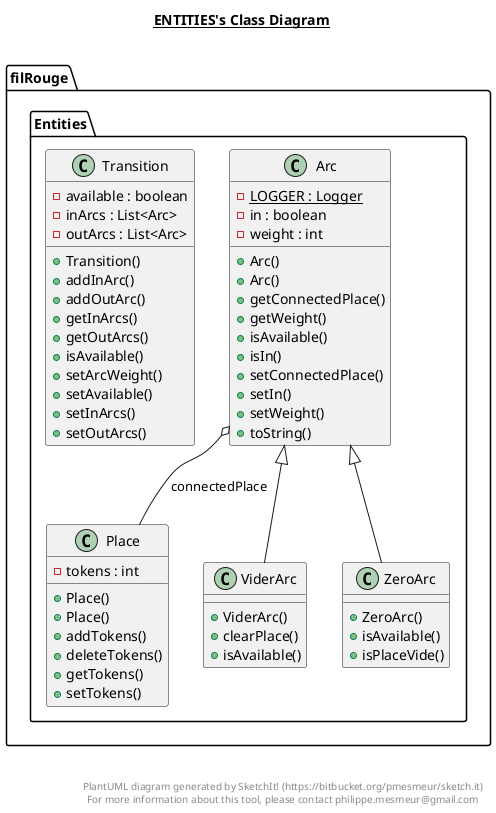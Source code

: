 @startuml

title __ENTITIES's Class Diagram__\n

  namespace filRouge.Entities {
    class filRouge.Entities.Arc {
        {static} - LOGGER : Logger
        - in : boolean
        - weight : int
        + Arc()
        + Arc()
        + getConnectedPlace()
        + getWeight()
        + isAvailable()
        + isIn()
        + setConnectedPlace()
        + setIn()
        + setWeight()
        + toString()
    }
  }
  

  namespace filRouge.Entities {
    class filRouge.Entities.Place {
        - tokens : int
        + Place()
        + Place()
        + addTokens()
        + deleteTokens()
        + getTokens()
        + setTokens()
    }
  }
  

  namespace filRouge.Entities {
    class filRouge.Entities.Transition {
        - available : boolean
        - inArcs : List<Arc>
        - outArcs : List<Arc>
        + Transition()
        + addInArc()
        + addOutArc()
        + getInArcs()
        + getOutArcs()
        + isAvailable()
        + setArcWeight()
        + setAvailable()
        + setInArcs()
        + setOutArcs()
    }
  }
  

  namespace filRouge.Entities {
    class filRouge.Entities.ViderArc {
        + ViderArc()
        + clearPlace()
        + isAvailable()
    }
  }
  

  namespace filRouge.Entities {
    class filRouge.Entities.ZeroArc {
        + ZeroArc()
        + isAvailable()
        + isPlaceVide()
    }
  }
  

  filRouge.Entities.Arc o-- filRouge.Entities.Place : connectedPlace
  filRouge.Entities.ViderArc -up-|> filRouge.Entities.Arc
  filRouge.Entities.ZeroArc -up-|> filRouge.Entities.Arc


right footer


PlantUML diagram generated by SketchIt! (https://bitbucket.org/pmesmeur/sketch.it)
For more information about this tool, please contact philippe.mesmeur@gmail.com
endfooter

@enduml
